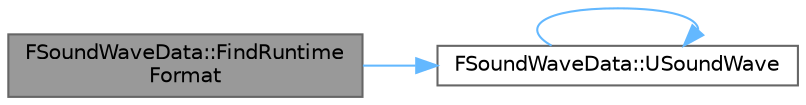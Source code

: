 digraph "FSoundWaveData::FindRuntimeFormat"
{
 // INTERACTIVE_SVG=YES
 // LATEX_PDF_SIZE
  bgcolor="transparent";
  edge [fontname=Helvetica,fontsize=10,labelfontname=Helvetica,labelfontsize=10];
  node [fontname=Helvetica,fontsize=10,shape=box,height=0.2,width=0.4];
  rankdir="LR";
  Node1 [id="Node000001",label="FSoundWaveData::FindRuntime\lFormat",height=0.2,width=0.4,color="gray40", fillcolor="grey60", style="filled", fontcolor="black",tooltip=" "];
  Node1 -> Node2 [id="edge1_Node000001_Node000002",color="steelblue1",style="solid",tooltip=" "];
  Node2 [id="Node000002",label="FSoundWaveData::USoundWave",height=0.2,width=0.4,color="grey40", fillcolor="white", style="filled",URL="$d3/da7/classFSoundWaveData.html#aa683fa3519e1651cec1e1f0231d46296",tooltip=" "];
  Node2 -> Node2 [id="edge2_Node000002_Node000002",color="steelblue1",style="solid",tooltip=" "];
}
